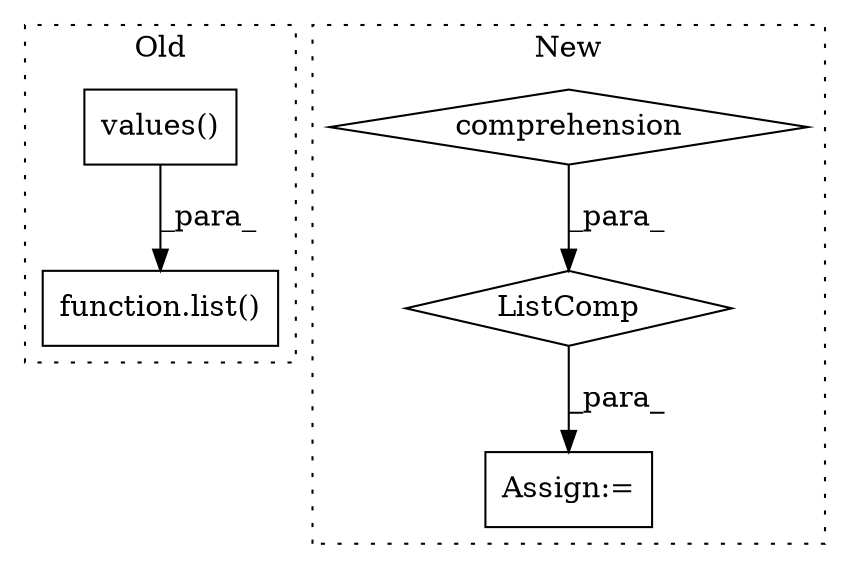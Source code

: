 digraph G {
subgraph cluster0 {
1 [label="values()" a="75" s="6144" l="29" shape="box"];
4 [label="function.list()" a="75" s="6119,6174" l="5,1" shape="box"];
label = "Old";
style="dotted";
}
subgraph cluster1 {
2 [label="ListComp" a="106" s="5757" l="42" shape="diamond"];
3 [label="comprehension" a="45" s="5766" l="3" shape="diamond"];
5 [label="Assign:=" a="68" s="5754" l="3" shape="box"];
label = "New";
style="dotted";
}
1 -> 4 [label="_para_"];
2 -> 5 [label="_para_"];
3 -> 2 [label="_para_"];
}
